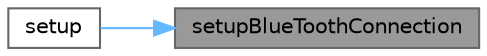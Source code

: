 digraph "setupBlueToothConnection"
{
 // LATEX_PDF_SIZE
  bgcolor="transparent";
  edge [fontname=Helvetica,fontsize=10,labelfontname=Helvetica,labelfontsize=10];
  node [fontname=Helvetica,fontsize=10,shape=box,height=0.2,width=0.4];
  rankdir="RL";
  Node1 [label="setupBlueToothConnection",height=0.2,width=0.4,color="gray40", fillcolor="grey60", style="filled", fontcolor="black",tooltip="inspried by the example code called:Master_button setup code website: https://wiki...."];
  Node1 -> Node2 [dir="back",color="steelblue1",style="solid"];
  Node2 [label="setup",height=0.2,width=0.4,color="grey40", fillcolor="white", style="filled",URL="$master_8ino.html#a4fc01d736fe50cf5b977f755b675f11d",tooltip="This function when the bord start and setup the bluetooth connection with Grove - Serial Bluetooth v3..."];
}
